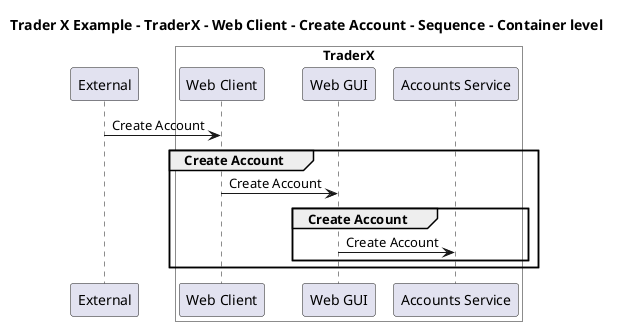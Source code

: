 @startuml

title Trader X Example - TraderX - Web Client - Create Account - Sequence - Container level

participant "External" as C4InterFlow.SoftwareSystems.ExternalSystem

box "TraderX" #White
    participant "Web Client" as TraderXExample.SoftwareSystems.TraderX.Containers.WebClient
    participant "Web GUI" as TraderXExample.SoftwareSystems.TraderX.Containers.WebGUI
    participant "Accounts Service" as TraderXExample.SoftwareSystems.TraderX.Containers.AccountsService
end box


C4InterFlow.SoftwareSystems.ExternalSystem -> TraderXExample.SoftwareSystems.TraderX.Containers.WebClient : Create Account
group Create Account
TraderXExample.SoftwareSystems.TraderX.Containers.WebClient -> TraderXExample.SoftwareSystems.TraderX.Containers.WebGUI : Create Account
group Create Account
TraderXExample.SoftwareSystems.TraderX.Containers.WebGUI -> TraderXExample.SoftwareSystems.TraderX.Containers.AccountsService : Create Account
end
end


@enduml
